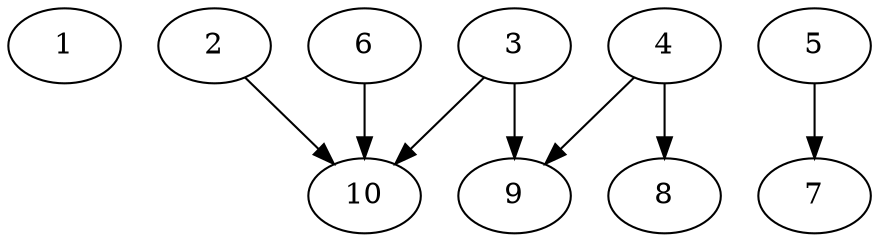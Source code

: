 // DAG automatically generated by daggen at Tue Aug  6 16:21:19 2019
// ./daggen --dot -n 10 --ccr 0.4 --fat 0.7 --regular 0.5 --density 0.7 --mindata 5242880 --maxdata 52428800 
digraph G {
  1 [size="19179520", alpha="0.14", expect_size="7671808"] 
  2 [size="78118400", alpha="0.20", expect_size="31247360"] 
  2 -> 10 [size ="31247360"]
  3 [size="112496640", alpha="0.16", expect_size="44998656"] 
  3 -> 9 [size ="44998656"]
  3 -> 10 [size ="44998656"]
  4 [size="88826880", alpha="0.10", expect_size="35530752"] 
  4 -> 8 [size ="35530752"]
  4 -> 9 [size ="35530752"]
  5 [size="38374400", alpha="0.14", expect_size="15349760"] 
  5 -> 7 [size ="15349760"]
  6 [size="52989440", alpha="0.00", expect_size="21195776"] 
  6 -> 10 [size ="21195776"]
  7 [size="61089280", alpha="0.04", expect_size="24435712"] 
  8 [size="86540800", alpha="0.16", expect_size="34616320"] 
  9 [size="100917760", alpha="0.16", expect_size="40367104"] 
  10 [size="73779200", alpha="0.10", expect_size="29511680"] 
}
